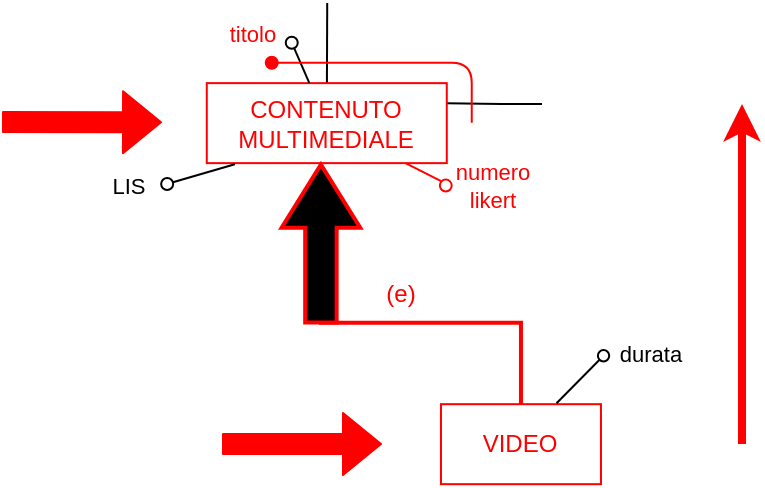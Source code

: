<mxfile scale="1" border="10">
    <diagram id="-rriOPSDnHkLpZKLwRpb" name="Page-1">
        <mxGraphModel dx="3001" dy="2512" grid="1" gridSize="10" guides="1" tooltips="1" connect="1" arrows="1" fold="1" page="1" pageScale="1" pageWidth="850" pageHeight="1100" background="#FFFFFF" math="0" shadow="0">
            <root>
                <mxCell id="0"/>
                <mxCell id="1" parent="0"/>
                <mxCell id="595" value="" style="edgeStyle=none;html=1;endArrow=none;endFill=0;" parent="1" target="600" edge="1">
                    <mxGeometry x="-0.478" y="20" relative="1" as="geometry">
                        <mxPoint as="offset"/>
                        <mxPoint x="-2067.392" y="-1690.549" as="sourcePoint"/>
                    </mxGeometry>
                </mxCell>
                <mxCell id="599" style="edgeStyle=none;html=1;exitX=1;exitY=0.25;exitDx=0;exitDy=0;endArrow=none;endFill=0;" parent="1" source="600" edge="1">
                    <mxGeometry relative="1" as="geometry">
                        <mxPoint x="-1960" y="-1640" as="targetPoint"/>
                        <Array as="points">
                            <mxPoint x="-1990" y="-1640"/>
                        </Array>
                    </mxGeometry>
                </mxCell>
                <mxCell id="600" value="&lt;font color=&quot;#ff0000&quot;&gt;CONTENUTO&lt;br&gt;MULTIMEDIALE&lt;/font&gt;" style="rounded=0;whiteSpace=wrap;html=1;strokeColor=#FF0000;" parent="1" vertex="1">
                    <mxGeometry x="-2127.61" y="-1650.43" width="120" height="40" as="geometry"/>
                </mxCell>
                <mxCell id="601" value="" style="endArrow=oval;html=1;fillStyle=auto;strokeWidth=1;startSize=6;endSize=6;fillColor=#000000;startArrow=none;startFill=0;endFill=0;" parent="1" source="600" edge="1">
                    <mxGeometry width="50" height="50" relative="1" as="geometry">
                        <mxPoint x="-2041.07" y="-1673.993" as="sourcePoint"/>
                        <mxPoint x="-2085.13" y="-1670.65" as="targetPoint"/>
                    </mxGeometry>
                </mxCell>
                <mxCell id="602" value="&lt;font color=&quot;#ff0000&quot;&gt;titolo&lt;/font&gt;" style="edgeLabel;html=1;align=center;verticalAlign=middle;resizable=0;points=[];" parent="601" vertex="1" connectable="0">
                    <mxGeometry x="0.479" y="1" relative="1" as="geometry">
                        <mxPoint x="-21" y="-10" as="offset"/>
                    </mxGeometry>
                </mxCell>
                <mxCell id="603" value="" style="endArrow=oval;html=1;fillStyle=auto;strokeWidth=1;startSize=6;endSize=6;fillColor=#000000;startArrow=none;startFill=0;endFill=0;exitX=0.117;exitY=1.013;exitDx=0;exitDy=0;exitPerimeter=0;" parent="1" source="600" edge="1">
                    <mxGeometry width="50" height="50" relative="1" as="geometry">
                        <mxPoint x="-2109.902" y="-1579.43" as="sourcePoint"/>
                        <mxPoint x="-2147.42" y="-1600" as="targetPoint"/>
                    </mxGeometry>
                </mxCell>
                <mxCell id="604" value="LIS" style="edgeLabel;html=1;align=center;verticalAlign=middle;resizable=0;points=[];" parent="603" vertex="1" connectable="0">
                    <mxGeometry x="0.479" y="1" relative="1" as="geometry">
                        <mxPoint x="-29" y="2" as="offset"/>
                    </mxGeometry>
                </mxCell>
                <mxCell id="605" value="" style="endArrow=oval;html=1;fillStyle=auto;strokeWidth=1;startSize=6;endSize=6;fillColor=#000000;startArrow=none;startFill=0;endFill=1;strokeColor=#FF0000;" parent="1" edge="1">
                    <mxGeometry width="50" height="50" relative="1" as="geometry">
                        <mxPoint x="-1995.13" y="-1630.65" as="sourcePoint"/>
                        <mxPoint x="-2095.13" y="-1660.65" as="targetPoint"/>
                        <Array as="points">
                            <mxPoint x="-1995.13" y="-1660.65"/>
                        </Array>
                    </mxGeometry>
                </mxCell>
                <mxCell id="620" value="" style="endArrow=none;html=1;fontSize=11;exitX=0.193;exitY=1.011;exitDx=0;exitDy=0;exitPerimeter=0;entryX=0;entryY=0;entryDx=0;entryDy=0;strokeColor=#FF0000;" parent="1" target="621" edge="1">
                    <mxGeometry width="50" height="50" relative="1" as="geometry">
                        <mxPoint x="-2028.23" y="-1610.43" as="sourcePoint"/>
                        <mxPoint x="-2011.42" y="-1602" as="targetPoint"/>
                    </mxGeometry>
                </mxCell>
                <mxCell id="621" value="" style="ellipse;whiteSpace=wrap;html=1;aspect=fixed;fontSize=11;strokeColor=#FF0000;" parent="1" vertex="1">
                    <mxGeometry x="-2011.07" y="-1602.2" width="5.92" height="5.92" as="geometry"/>
                </mxCell>
                <mxCell id="622" value="&lt;font color=&quot;#ff0000&quot;&gt;numero &lt;br&gt;likert&lt;/font&gt;" style="text;html=1;align=center;verticalAlign=middle;resizable=0;points=[];autosize=1;strokeColor=none;fillColor=none;fontSize=11;" parent="1" vertex="1">
                    <mxGeometry x="-2015.42" y="-1619.24" width="60" height="40" as="geometry"/>
                </mxCell>
                <mxCell id="629" style="edgeStyle=elbowEdgeStyle;elbow=vertical;html=1;exitX=0.5;exitY=1;exitDx=0;exitDy=0;entryX=0.5;entryY=0;entryDx=0;entryDy=0;endArrow=none;endFill=0;rounded=0;jumpStyle=arc;strokeColor=#FF0000;strokeWidth=2;" parent="1" target="631" edge="1">
                    <mxGeometry relative="1" as="geometry">
                        <mxPoint x="-2070.52" y="-1610.43" as="sourcePoint"/>
                        <Array as="points">
                            <mxPoint x="-2019.98" y="-1530.65"/>
                        </Array>
                    </mxGeometry>
                </mxCell>
                <mxCell id="631" value="&lt;font color=&quot;#ff0000&quot;&gt;VIDEO&lt;/font&gt;" style="whiteSpace=wrap;html=1;strokeColor=#FF0000;" parent="1" vertex="1">
                    <mxGeometry x="-2010.52" y="-1489.91" width="80" height="40" as="geometry"/>
                </mxCell>
                <mxCell id="632" value="" style="shape=singleArrow;whiteSpace=wrap;html=1;arrowWidth=0.4;arrowSize=0.4;rotation=-90;fillColor=#000000;strokeColor=#FF0000;strokeWidth=2;" parent="1" vertex="1">
                    <mxGeometry x="-2110" y="-1589.92" width="78.91" height="39.32" as="geometry"/>
                </mxCell>
                <mxCell id="633" value="&lt;font color=&quot;#ff0000&quot;&gt;(e)&lt;/font&gt;" style="text;html=1;align=center;verticalAlign=middle;resizable=0;points=[];autosize=1;strokeColor=none;fillColor=none;" parent="1" vertex="1">
                    <mxGeometry x="-2050.52" y="-1560.39" width="40" height="30" as="geometry"/>
                </mxCell>
                <mxCell id="643" value="" style="endArrow=none;html=1;strokeColor=#000000;entryX=0;entryY=1;entryDx=0;entryDy=0;" parent="1" target="644" edge="1">
                    <mxGeometry width="50" height="50" relative="1" as="geometry">
                        <mxPoint x="-1952.72" y="-1490.39" as="sourcePoint"/>
                        <mxPoint x="-1930.91" y="-1510.0" as="targetPoint"/>
                    </mxGeometry>
                </mxCell>
                <mxCell id="644" value="" style="ellipse;whiteSpace=wrap;html=1;aspect=fixed;strokeColor=#000000;" parent="1" vertex="1">
                    <mxGeometry x="-1932.06" y="-1516.96" width="5.67" height="5.67" as="geometry"/>
                </mxCell>
                <mxCell id="645" value="&lt;font style=&quot;font-size: 11px;&quot;&gt;durata&lt;/font&gt;" style="text;html=1;align=center;verticalAlign=middle;resizable=0;points=[];autosize=1;strokeColor=none;fillColor=none;" parent="1" vertex="1">
                    <mxGeometry x="-1930.52" y="-1530.39" width="50" height="30" as="geometry"/>
                </mxCell>
                <mxCell id="648" value="" style="shape=flexArrow;endArrow=classic;html=1;strokeColor=#FF0000;fontColor=#FF0000;fillColor=#FF0000;" parent="1" edge="1">
                    <mxGeometry width="50" height="50" relative="1" as="geometry">
                        <mxPoint x="-2230" y="-1631" as="sourcePoint"/>
                        <mxPoint x="-2150" y="-1630.85" as="targetPoint"/>
                    </mxGeometry>
                </mxCell>
                <mxCell id="650" value="" style="shape=flexArrow;endArrow=classic;html=1;strokeColor=#FF0000;fontColor=#FF0000;fillColor=#FF0000;" parent="1" edge="1">
                    <mxGeometry width="50" height="50" relative="1" as="geometry">
                        <mxPoint x="-2120" y="-1470" as="sourcePoint"/>
                        <mxPoint x="-2040" y="-1470" as="targetPoint"/>
                    </mxGeometry>
                </mxCell>
                <mxCell id="651" value="" style="endArrow=classic;html=1;strokeColor=#FF0000;fontColor=#FF0000;fillColor=#FF0000;strokeWidth=4;" parent="1" edge="1">
                    <mxGeometry width="50" height="50" relative="1" as="geometry">
                        <mxPoint x="-1860" y="-1470" as="sourcePoint"/>
                        <mxPoint x="-1860" y="-1640" as="targetPoint"/>
                    </mxGeometry>
                </mxCell>
            </root>
        </mxGraphModel>
    </diagram>
</mxfile>